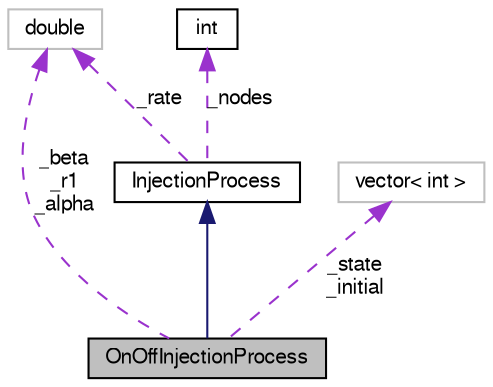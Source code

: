 digraph G
{
  bgcolor="transparent";
  edge [fontname="FreeSans",fontsize="10",labelfontname="FreeSans",labelfontsize="10"];
  node [fontname="FreeSans",fontsize="10",shape=record];
  Node1 [label="OnOffInjectionProcess",height=0.2,width=0.4,color="black", fillcolor="grey75", style="filled" fontcolor="black"];
  Node2 -> Node1 [dir=back,color="midnightblue",fontsize="10",style="solid",fontname="FreeSans"];
  Node2 [label="InjectionProcess",height=0.2,width=0.4,color="black",URL="$classInjectionProcess.html"];
  Node3 -> Node2 [dir=back,color="darkorchid3",fontsize="10",style="dashed",label="_rate",fontname="FreeSans"];
  Node3 [label="double",height=0.2,width=0.4,color="grey75"];
  Node4 -> Node2 [dir=back,color="darkorchid3",fontsize="10",style="dashed",label="_nodes",fontname="FreeSans"];
  Node4 [label="int",height=0.2,width=0.4,color="black",URL="$classint.html"];
  Node3 -> Node1 [dir=back,color="darkorchid3",fontsize="10",style="dashed",label="_beta\n_r1\n_alpha",fontname="FreeSans"];
  Node5 -> Node1 [dir=back,color="darkorchid3",fontsize="10",style="dashed",label="_state\n_initial",fontname="FreeSans"];
  Node5 [label="vector\< int \>",height=0.2,width=0.4,color="grey75"];
}
